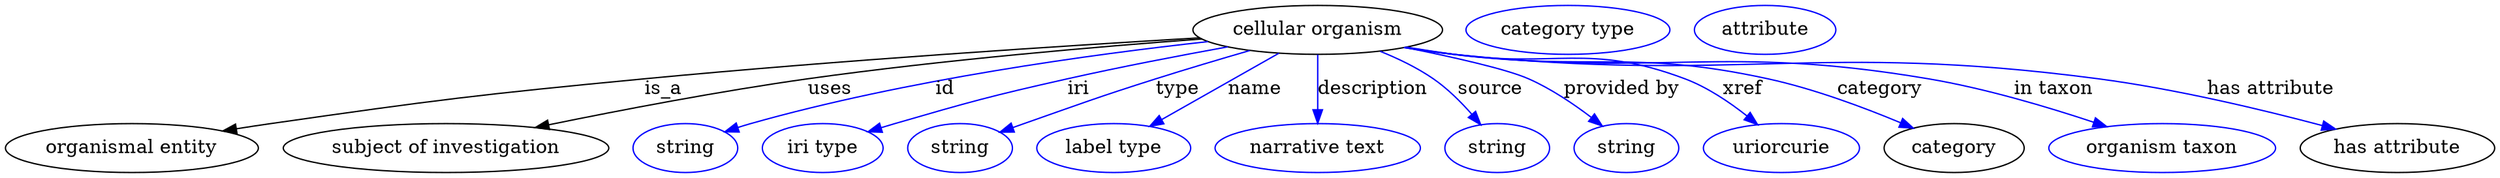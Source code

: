 digraph {
	graph [bb="0,0,1830.4,123"];
	node [label="\N"];
	"cellular organism"	[height=0.5,
		label="cellular organism",
		pos="964.94,105",
		width=2.5456];
	"organismal entity"	[height=0.5,
		pos="92.942,18",
		width=2.5817];
	"cellular organism" -> "organismal entity"	[label=is_a,
		lp="483.94,61.5",
		pos="e,159.81,30.594 878.1,99.147 779.18,93.32 612.74,82.608 469.94,69 347.4,57.322 316.8,53.457 194.94,36 186.77,34.829 178.24,33.53 \
169.74,32.186"];
	"subject of investigation"	[height=0.5,
		pos="323.94,18",
		width=3.3219];
	"cellular organism" -> "subject of investigation"	[label=uses,
		lp="606.44,61.5",
		pos="e,389.52,33.084 879.79,98.314 803.61,92.69 689.01,82.904 589.94,69 525.35,59.935 452.6,46.001 399.53,35.143"];
	id	[color=blue,
		height=0.5,
		label=string,
		pos="499.94,18",
		width=1.0652];
	"cellular organism" -> id	[color=blue,
		label=id,
		lp="690.94,61.5",
		pos="e,528.94,29.948 884.2,96.357 799.32,87.047 662.46,68.402 547.94,36 544.84,35.121 541.64,34.148 538.44,33.124",
		style=solid];
	iri	[color=blue,
		height=0.5,
		label="iri type",
		pos="600.94,18",
		width=1.2277];
	"cellular organism" -> iri	[color=blue,
		label=iri,
		lp="788.94,61.5",
		pos="e,634.57,29.865 898.72,92.53 863.6,86.164 819.8,77.773 780.94,69 724.47,56.251 710.57,52.03 654.94,36 651.43,34.988 647.8,33.911 \
644.16,32.81",
		style=solid];
	type	[color=blue,
		height=0.5,
		label=string,
		pos="701.94,18",
		width=1.0652];
	"cellular organism" -> type	[color=blue,
		label=type,
		lp="861.94,61.5",
		pos="e,731.24,29.697 915.01,89.818 893.67,83.627 868.52,76.158 845.94,69 802.53,55.239 791.91,51.079 748.94,36 746.26,35.057 743.49,34.077 \
740.7,33.084",
		style=solid];
	name	[color=blue,
		height=0.5,
		label="label type",
		pos="814.94,18",
		width=1.5707];
	"cellular organism" -> name	[color=blue,
		label=name,
		lp="918.94,61.5",
		pos="e,841.39,33.988 936.37,87.812 911.89,73.938 876.52,53.896 850.27,39.017",
		style=solid];
	description	[color=blue,
		height=0.5,
		label="narrative text",
		pos="964.94,18",
		width=2.0943];
	"cellular organism" -> description	[color=blue,
		label=description,
		lp="1005.4,61.5",
		pos="e,964.94,36.175 964.94,86.799 964.94,75.163 964.94,59.548 964.94,46.237",
		style=solid];
	source	[color=blue,
		height=0.5,
		label=string,
		pos="1096.9,18",
		width=1.0652];
	"cellular organism" -> source	[color=blue,
		label=source,
		lp="1091.9,61.5",
		pos="e,1084.8,35.129 1010.9,89.218 1024.1,83.897 1038.1,77.151 1049.9,69 1060.4,61.784 1070.3,51.893 1078.3,42.813",
		style=solid];
	"provided by"	[color=blue,
		height=0.5,
		label=string,
		pos="1191.9,18",
		width=1.0652];
	"cellular organism" -> "provided by"	[color=blue,
		label="provided by",
		lp="1188.4,61.5",
		pos="e,1174.5,34.036 1029.1,92.078 1064.1,85.066 1103.6,76.194 1119.9,69 1136.5,61.709 1153.2,50.399 1166.4,40.379",
		style=solid];
	xref	[color=blue,
		height=0.5,
		label=uriorcurie,
		pos="1305.9,18",
		width=1.5887];
	"cellular organism" -> xref	[color=blue,
		label=xref,
		lp="1277.4,61.5",
		pos="e,1288.4,35.192 1030.2,92.297 1041.8,90.399 1053.7,88.551 1064.9,87 1140.2,76.628 1163.8,95.731 1234.9,69 1251.5,62.778 1267.8,51.76 \
1280.6,41.647",
		style=solid];
	category	[height=0.5,
		pos="1432.9,18",
		width=1.4263];
	"cellular organism" -> category	[color=blue,
		label=category,
		lp="1378.4,61.5",
		pos="e,1402.9,32.661 1029.4,92.165 1041.2,90.248 1053.4,88.427 1064.9,87 1167.1,74.358 1195.3,90.855 1295.9,69 1329.8,61.654 1366.5,47.895 \
1393.5,36.667",
		style=solid];
	"in taxon"	[color=blue,
		height=0.5,
		label="organism taxon",
		pos="1585.9,18",
		width=2.3109];
	"cellular organism" -> "in taxon"	[color=blue,
		label="in taxon",
		lp="1505.9,61.5",
		pos="e,1545.2,33.743 1028.8,92.001 1040.8,90.076 1053.2,88.295 1064.9,87 1219.3,69.956 1260.8,94.851 1413.9,69 1455.7,61.957 1501.6,48.276 \
1535.5,37.002",
		style=solid];
	"has attribute"	[height=0.5,
		pos="1758.9,18",
		width=1.9859];
	"cellular organism" -> "has attribute"	[color=blue,
		label="has attribute",
		lp="1665.9,61.5",
		pos="e,1713.5,31.939 1028.3,91.957 1040.4,90.011 1053,88.233 1064.9,87 1274.6,65.288 1329.9,96.479 1538.9,69 1595.8,61.524 1659.6,46.243 \
1703.8,34.53",
		style=solid];
	"named thing_category"	[color=blue,
		height=0.5,
		label="category type",
		pos="1148.9,105",
		width=2.0762];
	"organismal entity_has attribute"	[color=blue,
		height=0.5,
		label=attribute,
		pos="1293.9,105",
		width=1.4443];
}
